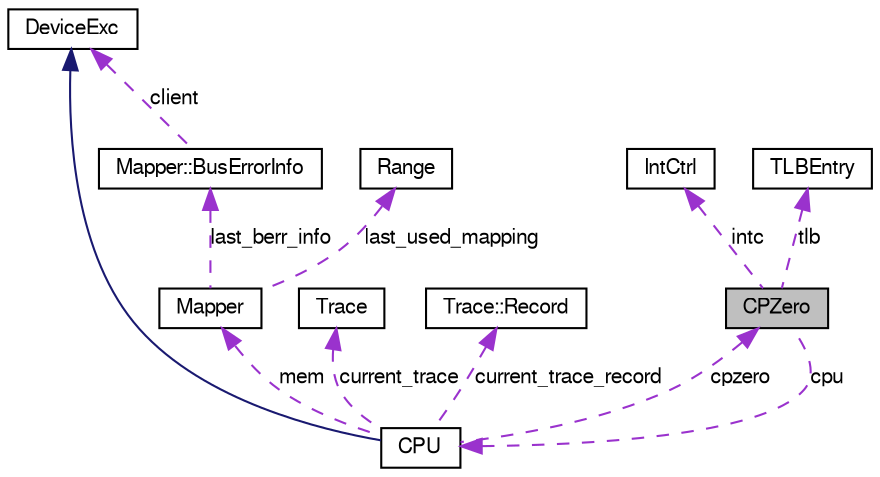 digraph G
{
  edge [fontname="FreeSans",fontsize="10",labelfontname="FreeSans",labelfontsize="10"];
  node [fontname="FreeSans",fontsize="10",shape=record];
  Node1 [label="CPZero",height=0.2,width=0.4,color="black", fillcolor="grey75", style="filled" fontcolor="black"];
  Node2 -> Node1 [dir=back,color="darkorchid3",fontsize="10",style="dashed",label="intc"];
  Node2 [label="IntCtrl",height=0.2,width=0.4,color="black", fillcolor="white", style="filled",URL="$classIntCtrl.html"];
  Node3 -> Node1 [dir=back,color="darkorchid3",fontsize="10",style="dashed",label="cpu"];
  Node3 [label="CPU",height=0.2,width=0.4,color="black", fillcolor="white", style="filled",URL="$classCPU.html"];
  Node4 -> Node3 [dir=back,color="midnightblue",fontsize="10",style="solid"];
  Node4 [label="DeviceExc",height=0.2,width=0.4,color="black", fillcolor="white", style="filled",URL="$classDeviceExc.html"];
  Node5 -> Node3 [dir=back,color="darkorchid3",fontsize="10",style="dashed",label="current_trace"];
  Node5 [label="Trace",height=0.2,width=0.4,color="black", fillcolor="white", style="filled",URL="$classTrace.html"];
  Node1 -> Node3 [dir=back,color="darkorchid3",fontsize="10",style="dashed",label="cpzero"];
  Node6 -> Node3 [dir=back,color="darkorchid3",fontsize="10",style="dashed",label="mem"];
  Node6 [label="Mapper",height=0.2,width=0.4,color="black", fillcolor="white", style="filled",URL="$classMapper.html"];
  Node7 -> Node6 [dir=back,color="darkorchid3",fontsize="10",style="dashed",label="last_used_mapping"];
  Node7 [label="Range",height=0.2,width=0.4,color="black", fillcolor="white", style="filled",URL="$classRange.html"];
  Node8 -> Node6 [dir=back,color="darkorchid3",fontsize="10",style="dashed",label="last_berr_info"];
  Node8 [label="Mapper::BusErrorInfo",height=0.2,width=0.4,color="black", fillcolor="white", style="filled",URL="$structMapper_1_1BusErrorInfo.html"];
  Node4 -> Node8 [dir=back,color="darkorchid3",fontsize="10",style="dashed",label="client"];
  Node9 -> Node3 [dir=back,color="darkorchid3",fontsize="10",style="dashed",label="current_trace_record"];
  Node9 [label="Trace::Record",height=0.2,width=0.4,color="black", fillcolor="white", style="filled",URL="$structTrace_1_1Record.html"];
  Node10 -> Node1 [dir=back,color="darkorchid3",fontsize="10",style="dashed",label="tlb"];
  Node10 [label="TLBEntry",height=0.2,width=0.4,color="black", fillcolor="white", style="filled",URL="$classTLBEntry.html"];
}
